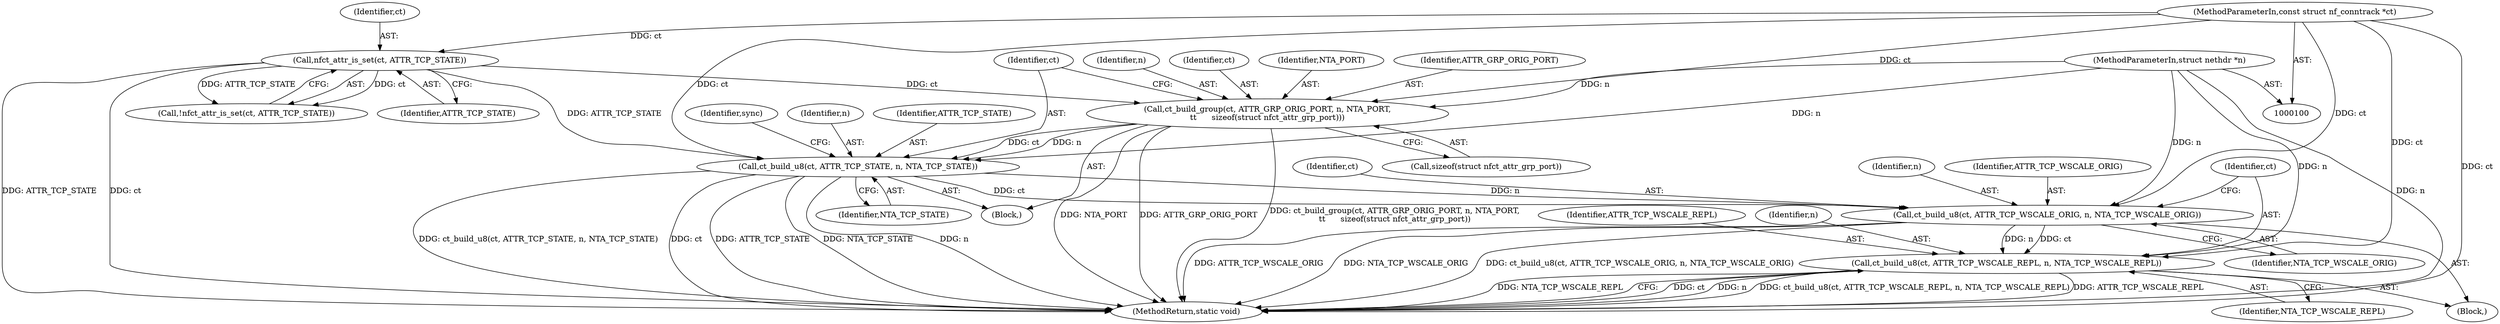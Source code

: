 digraph "0_netfilter_c392c159605956c7bd4a264ab4490e2b2704c0cd_2@pointer" {
"1000128" [label="(Call,ct_build_u8(ct, ATTR_TCP_WSCALE_ORIG, n, NTA_TCP_WSCALE_ORIG))"];
"1000117" [label="(Call,ct_build_u8(ct, ATTR_TCP_STATE, n, NTA_TCP_STATE))"];
"1000110" [label="(Call,ct_build_group(ct, ATTR_GRP_ORIG_PORT, n, NTA_PORT,\n\t\t      sizeof(struct nfct_attr_grp_port)))"];
"1000106" [label="(Call,nfct_attr_is_set(ct, ATTR_TCP_STATE))"];
"1000101" [label="(MethodParameterIn,const struct nf_conntrack *ct)"];
"1000102" [label="(MethodParameterIn,struct nethdr *n)"];
"1000133" [label="(Call,ct_build_u8(ct, ATTR_TCP_WSCALE_REPL, n, NTA_TCP_WSCALE_REPL))"];
"1000113" [label="(Identifier,n)"];
"1000115" [label="(Call,sizeof(struct nfct_attr_grp_port))"];
"1000106" [label="(Call,nfct_attr_is_set(ct, ATTR_TCP_STATE))"];
"1000108" [label="(Identifier,ATTR_TCP_STATE)"];
"1000118" [label="(Identifier,ct)"];
"1000138" [label="(MethodReturn,static void)"];
"1000130" [label="(Identifier,ATTR_TCP_WSCALE_ORIG)"];
"1000102" [label="(MethodParameterIn,struct nethdr *n)"];
"1000134" [label="(Identifier,ct)"];
"1000110" [label="(Call,ct_build_group(ct, ATTR_GRP_ORIG_PORT, n, NTA_PORT,\n\t\t      sizeof(struct nfct_attr_grp_port)))"];
"1000111" [label="(Identifier,ct)"];
"1000135" [label="(Identifier,ATTR_TCP_WSCALE_REPL)"];
"1000137" [label="(Identifier,NTA_TCP_WSCALE_REPL)"];
"1000125" [label="(Identifier,sync)"];
"1000107" [label="(Identifier,ct)"];
"1000121" [label="(Identifier,NTA_TCP_STATE)"];
"1000105" [label="(Call,!nfct_attr_is_set(ct, ATTR_TCP_STATE))"];
"1000133" [label="(Call,ct_build_u8(ct, ATTR_TCP_WSCALE_REPL, n, NTA_TCP_WSCALE_REPL))"];
"1000120" [label="(Identifier,n)"];
"1000114" [label="(Identifier,NTA_PORT)"];
"1000103" [label="(Block,)"];
"1000136" [label="(Identifier,n)"];
"1000117" [label="(Call,ct_build_u8(ct, ATTR_TCP_STATE, n, NTA_TCP_STATE))"];
"1000129" [label="(Identifier,ct)"];
"1000119" [label="(Identifier,ATTR_TCP_STATE)"];
"1000127" [label="(Block,)"];
"1000101" [label="(MethodParameterIn,const struct nf_conntrack *ct)"];
"1000132" [label="(Identifier,NTA_TCP_WSCALE_ORIG)"];
"1000128" [label="(Call,ct_build_u8(ct, ATTR_TCP_WSCALE_ORIG, n, NTA_TCP_WSCALE_ORIG))"];
"1000131" [label="(Identifier,n)"];
"1000112" [label="(Identifier,ATTR_GRP_ORIG_PORT)"];
"1000128" -> "1000127"  [label="AST: "];
"1000128" -> "1000132"  [label="CFG: "];
"1000129" -> "1000128"  [label="AST: "];
"1000130" -> "1000128"  [label="AST: "];
"1000131" -> "1000128"  [label="AST: "];
"1000132" -> "1000128"  [label="AST: "];
"1000134" -> "1000128"  [label="CFG: "];
"1000128" -> "1000138"  [label="DDG: ATTR_TCP_WSCALE_ORIG"];
"1000128" -> "1000138"  [label="DDG: NTA_TCP_WSCALE_ORIG"];
"1000128" -> "1000138"  [label="DDG: ct_build_u8(ct, ATTR_TCP_WSCALE_ORIG, n, NTA_TCP_WSCALE_ORIG)"];
"1000117" -> "1000128"  [label="DDG: ct"];
"1000117" -> "1000128"  [label="DDG: n"];
"1000101" -> "1000128"  [label="DDG: ct"];
"1000102" -> "1000128"  [label="DDG: n"];
"1000128" -> "1000133"  [label="DDG: ct"];
"1000128" -> "1000133"  [label="DDG: n"];
"1000117" -> "1000103"  [label="AST: "];
"1000117" -> "1000121"  [label="CFG: "];
"1000118" -> "1000117"  [label="AST: "];
"1000119" -> "1000117"  [label="AST: "];
"1000120" -> "1000117"  [label="AST: "];
"1000121" -> "1000117"  [label="AST: "];
"1000125" -> "1000117"  [label="CFG: "];
"1000117" -> "1000138"  [label="DDG: ct_build_u8(ct, ATTR_TCP_STATE, n, NTA_TCP_STATE)"];
"1000117" -> "1000138"  [label="DDG: ct"];
"1000117" -> "1000138"  [label="DDG: ATTR_TCP_STATE"];
"1000117" -> "1000138"  [label="DDG: NTA_TCP_STATE"];
"1000117" -> "1000138"  [label="DDG: n"];
"1000110" -> "1000117"  [label="DDG: ct"];
"1000110" -> "1000117"  [label="DDG: n"];
"1000101" -> "1000117"  [label="DDG: ct"];
"1000106" -> "1000117"  [label="DDG: ATTR_TCP_STATE"];
"1000102" -> "1000117"  [label="DDG: n"];
"1000110" -> "1000103"  [label="AST: "];
"1000110" -> "1000115"  [label="CFG: "];
"1000111" -> "1000110"  [label="AST: "];
"1000112" -> "1000110"  [label="AST: "];
"1000113" -> "1000110"  [label="AST: "];
"1000114" -> "1000110"  [label="AST: "];
"1000115" -> "1000110"  [label="AST: "];
"1000118" -> "1000110"  [label="CFG: "];
"1000110" -> "1000138"  [label="DDG: NTA_PORT"];
"1000110" -> "1000138"  [label="DDG: ATTR_GRP_ORIG_PORT"];
"1000110" -> "1000138"  [label="DDG: ct_build_group(ct, ATTR_GRP_ORIG_PORT, n, NTA_PORT,\n\t\t      sizeof(struct nfct_attr_grp_port))"];
"1000106" -> "1000110"  [label="DDG: ct"];
"1000101" -> "1000110"  [label="DDG: ct"];
"1000102" -> "1000110"  [label="DDG: n"];
"1000106" -> "1000105"  [label="AST: "];
"1000106" -> "1000108"  [label="CFG: "];
"1000107" -> "1000106"  [label="AST: "];
"1000108" -> "1000106"  [label="AST: "];
"1000105" -> "1000106"  [label="CFG: "];
"1000106" -> "1000138"  [label="DDG: ATTR_TCP_STATE"];
"1000106" -> "1000138"  [label="DDG: ct"];
"1000106" -> "1000105"  [label="DDG: ct"];
"1000106" -> "1000105"  [label="DDG: ATTR_TCP_STATE"];
"1000101" -> "1000106"  [label="DDG: ct"];
"1000101" -> "1000100"  [label="AST: "];
"1000101" -> "1000138"  [label="DDG: ct"];
"1000101" -> "1000133"  [label="DDG: ct"];
"1000102" -> "1000100"  [label="AST: "];
"1000102" -> "1000138"  [label="DDG: n"];
"1000102" -> "1000133"  [label="DDG: n"];
"1000133" -> "1000127"  [label="AST: "];
"1000133" -> "1000137"  [label="CFG: "];
"1000134" -> "1000133"  [label="AST: "];
"1000135" -> "1000133"  [label="AST: "];
"1000136" -> "1000133"  [label="AST: "];
"1000137" -> "1000133"  [label="AST: "];
"1000138" -> "1000133"  [label="CFG: "];
"1000133" -> "1000138"  [label="DDG: ct"];
"1000133" -> "1000138"  [label="DDG: n"];
"1000133" -> "1000138"  [label="DDG: ct_build_u8(ct, ATTR_TCP_WSCALE_REPL, n, NTA_TCP_WSCALE_REPL)"];
"1000133" -> "1000138"  [label="DDG: ATTR_TCP_WSCALE_REPL"];
"1000133" -> "1000138"  [label="DDG: NTA_TCP_WSCALE_REPL"];
}
